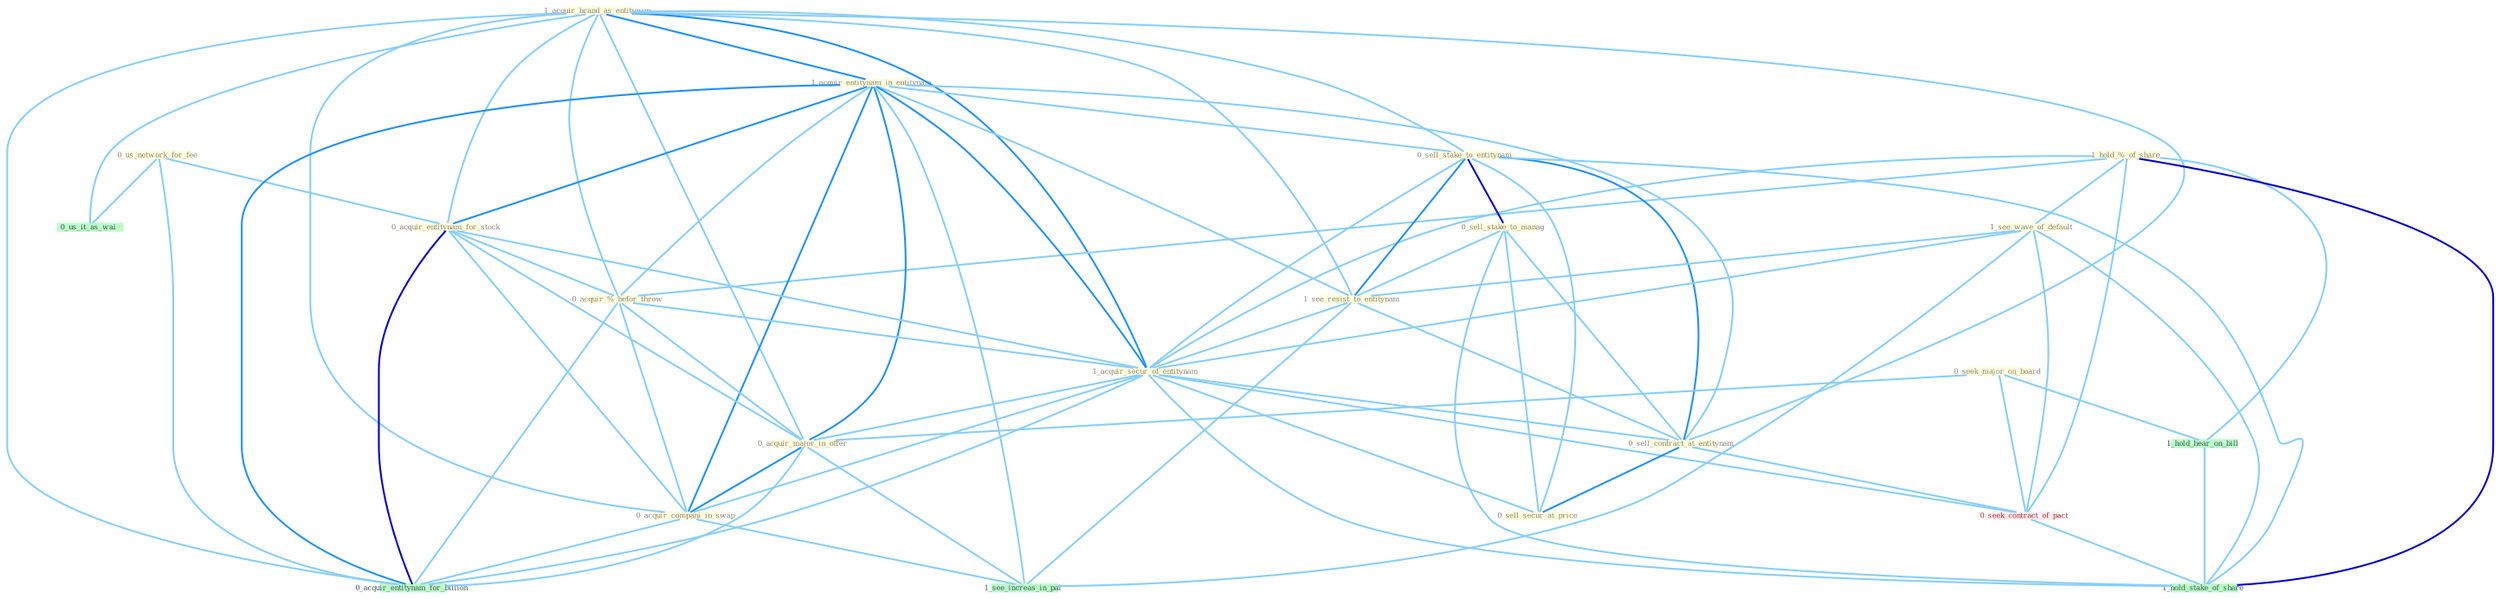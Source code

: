 Graph G{ 
    node
    [shape=polygon,style=filled,width=.5,height=.06,color="#BDFCC9",fixedsize=true,fontsize=4,
    fontcolor="#2f4f4f"];
    {node
    [color="#ffffe0", fontcolor="#8b7d6b"] "1_acquir_brand_as_entitynam " "1_hold_%_of_share " "0_us_network_for_fee " "1_acquir_entitynam_in_entitynam " "0_sell_stake_to_entitynam " "0_sell_stake_to_manag " "0_seek_major_on_board " "0_acquir_entitynam_for_stock " "1_see_wave_of_default " "0_acquir_%_befor_throw " "1_see_resist_to_entitynam " "1_acquir_secur_of_entitynam " "0_acquir_major_in_offer " "0_acquir_compani_in_swap " "0_sell_contract_at_entitynam " "0_sell_secur_at_price "}
{node [color="#fff0f5", fontcolor="#b22222"] "0_seek_contract_of_pact "}
edge [color="#B0E2FF"];

	"1_acquir_brand_as_entitynam " -- "1_acquir_entitynam_in_entitynam " [w="2", color="#1e90ff" , len=0.8];
	"1_acquir_brand_as_entitynam " -- "0_sell_stake_to_entitynam " [w="1", color="#87cefa" ];
	"1_acquir_brand_as_entitynam " -- "0_acquir_entitynam_for_stock " [w="1", color="#87cefa" ];
	"1_acquir_brand_as_entitynam " -- "0_acquir_%_befor_throw " [w="1", color="#87cefa" ];
	"1_acquir_brand_as_entitynam " -- "1_see_resist_to_entitynam " [w="1", color="#87cefa" ];
	"1_acquir_brand_as_entitynam " -- "1_acquir_secur_of_entitynam " [w="2", color="#1e90ff" , len=0.8];
	"1_acquir_brand_as_entitynam " -- "0_acquir_major_in_offer " [w="1", color="#87cefa" ];
	"1_acquir_brand_as_entitynam " -- "0_acquir_compani_in_swap " [w="1", color="#87cefa" ];
	"1_acquir_brand_as_entitynam " -- "0_sell_contract_at_entitynam " [w="1", color="#87cefa" ];
	"1_acquir_brand_as_entitynam " -- "0_us_it_as_wai " [w="1", color="#87cefa" ];
	"1_acquir_brand_as_entitynam " -- "0_acquir_entitynam_for_billion " [w="1", color="#87cefa" ];
	"1_hold_%_of_share " -- "1_see_wave_of_default " [w="1", color="#87cefa" ];
	"1_hold_%_of_share " -- "0_acquir_%_befor_throw " [w="1", color="#87cefa" ];
	"1_hold_%_of_share " -- "1_acquir_secur_of_entitynam " [w="1", color="#87cefa" ];
	"1_hold_%_of_share " -- "0_seek_contract_of_pact " [w="1", color="#87cefa" ];
	"1_hold_%_of_share " -- "1_hold_hear_on_bill " [w="1", color="#87cefa" ];
	"1_hold_%_of_share " -- "1_hold_stake_of_share " [w="3", color="#0000cd" , len=0.6];
	"0_us_network_for_fee " -- "0_acquir_entitynam_for_stock " [w="1", color="#87cefa" ];
	"0_us_network_for_fee " -- "0_us_it_as_wai " [w="1", color="#87cefa" ];
	"0_us_network_for_fee " -- "0_acquir_entitynam_for_billion " [w="1", color="#87cefa" ];
	"1_acquir_entitynam_in_entitynam " -- "0_sell_stake_to_entitynam " [w="1", color="#87cefa" ];
	"1_acquir_entitynam_in_entitynam " -- "0_acquir_entitynam_for_stock " [w="2", color="#1e90ff" , len=0.8];
	"1_acquir_entitynam_in_entitynam " -- "0_acquir_%_befor_throw " [w="1", color="#87cefa" ];
	"1_acquir_entitynam_in_entitynam " -- "1_see_resist_to_entitynam " [w="1", color="#87cefa" ];
	"1_acquir_entitynam_in_entitynam " -- "1_acquir_secur_of_entitynam " [w="2", color="#1e90ff" , len=0.8];
	"1_acquir_entitynam_in_entitynam " -- "0_acquir_major_in_offer " [w="2", color="#1e90ff" , len=0.8];
	"1_acquir_entitynam_in_entitynam " -- "0_acquir_compani_in_swap " [w="2", color="#1e90ff" , len=0.8];
	"1_acquir_entitynam_in_entitynam " -- "0_sell_contract_at_entitynam " [w="1", color="#87cefa" ];
	"1_acquir_entitynam_in_entitynam " -- "0_acquir_entitynam_for_billion " [w="2", color="#1e90ff" , len=0.8];
	"1_acquir_entitynam_in_entitynam " -- "1_see_increas_in_pai " [w="1", color="#87cefa" ];
	"0_sell_stake_to_entitynam " -- "0_sell_stake_to_manag " [w="3", color="#0000cd" , len=0.6];
	"0_sell_stake_to_entitynam " -- "1_see_resist_to_entitynam " [w="2", color="#1e90ff" , len=0.8];
	"0_sell_stake_to_entitynam " -- "1_acquir_secur_of_entitynam " [w="1", color="#87cefa" ];
	"0_sell_stake_to_entitynam " -- "0_sell_contract_at_entitynam " [w="2", color="#1e90ff" , len=0.8];
	"0_sell_stake_to_entitynam " -- "0_sell_secur_at_price " [w="1", color="#87cefa" ];
	"0_sell_stake_to_entitynam " -- "1_hold_stake_of_share " [w="1", color="#87cefa" ];
	"0_sell_stake_to_manag " -- "1_see_resist_to_entitynam " [w="1", color="#87cefa" ];
	"0_sell_stake_to_manag " -- "0_sell_contract_at_entitynam " [w="1", color="#87cefa" ];
	"0_sell_stake_to_manag " -- "0_sell_secur_at_price " [w="1", color="#87cefa" ];
	"0_sell_stake_to_manag " -- "1_hold_stake_of_share " [w="1", color="#87cefa" ];
	"0_seek_major_on_board " -- "0_acquir_major_in_offer " [w="1", color="#87cefa" ];
	"0_seek_major_on_board " -- "0_seek_contract_of_pact " [w="1", color="#87cefa" ];
	"0_seek_major_on_board " -- "1_hold_hear_on_bill " [w="1", color="#87cefa" ];
	"0_acquir_entitynam_for_stock " -- "0_acquir_%_befor_throw " [w="1", color="#87cefa" ];
	"0_acquir_entitynam_for_stock " -- "1_acquir_secur_of_entitynam " [w="1", color="#87cefa" ];
	"0_acquir_entitynam_for_stock " -- "0_acquir_major_in_offer " [w="1", color="#87cefa" ];
	"0_acquir_entitynam_for_stock " -- "0_acquir_compani_in_swap " [w="1", color="#87cefa" ];
	"0_acquir_entitynam_for_stock " -- "0_acquir_entitynam_for_billion " [w="3", color="#0000cd" , len=0.6];
	"1_see_wave_of_default " -- "1_see_resist_to_entitynam " [w="1", color="#87cefa" ];
	"1_see_wave_of_default " -- "1_acquir_secur_of_entitynam " [w="1", color="#87cefa" ];
	"1_see_wave_of_default " -- "0_seek_contract_of_pact " [w="1", color="#87cefa" ];
	"1_see_wave_of_default " -- "1_see_increas_in_pai " [w="1", color="#87cefa" ];
	"1_see_wave_of_default " -- "1_hold_stake_of_share " [w="1", color="#87cefa" ];
	"0_acquir_%_befor_throw " -- "1_acquir_secur_of_entitynam " [w="1", color="#87cefa" ];
	"0_acquir_%_befor_throw " -- "0_acquir_major_in_offer " [w="1", color="#87cefa" ];
	"0_acquir_%_befor_throw " -- "0_acquir_compani_in_swap " [w="1", color="#87cefa" ];
	"0_acquir_%_befor_throw " -- "0_acquir_entitynam_for_billion " [w="1", color="#87cefa" ];
	"1_see_resist_to_entitynam " -- "1_acquir_secur_of_entitynam " [w="1", color="#87cefa" ];
	"1_see_resist_to_entitynam " -- "0_sell_contract_at_entitynam " [w="1", color="#87cefa" ];
	"1_see_resist_to_entitynam " -- "1_see_increas_in_pai " [w="1", color="#87cefa" ];
	"1_acquir_secur_of_entitynam " -- "0_acquir_major_in_offer " [w="1", color="#87cefa" ];
	"1_acquir_secur_of_entitynam " -- "0_acquir_compani_in_swap " [w="1", color="#87cefa" ];
	"1_acquir_secur_of_entitynam " -- "0_sell_contract_at_entitynam " [w="1", color="#87cefa" ];
	"1_acquir_secur_of_entitynam " -- "0_sell_secur_at_price " [w="1", color="#87cefa" ];
	"1_acquir_secur_of_entitynam " -- "0_seek_contract_of_pact " [w="1", color="#87cefa" ];
	"1_acquir_secur_of_entitynam " -- "0_acquir_entitynam_for_billion " [w="1", color="#87cefa" ];
	"1_acquir_secur_of_entitynam " -- "1_hold_stake_of_share " [w="1", color="#87cefa" ];
	"0_acquir_major_in_offer " -- "0_acquir_compani_in_swap " [w="2", color="#1e90ff" , len=0.8];
	"0_acquir_major_in_offer " -- "0_acquir_entitynam_for_billion " [w="1", color="#87cefa" ];
	"0_acquir_major_in_offer " -- "1_see_increas_in_pai " [w="1", color="#87cefa" ];
	"0_acquir_compani_in_swap " -- "0_acquir_entitynam_for_billion " [w="1", color="#87cefa" ];
	"0_acquir_compani_in_swap " -- "1_see_increas_in_pai " [w="1", color="#87cefa" ];
	"0_sell_contract_at_entitynam " -- "0_sell_secur_at_price " [w="2", color="#1e90ff" , len=0.8];
	"0_sell_contract_at_entitynam " -- "0_seek_contract_of_pact " [w="1", color="#87cefa" ];
	"0_seek_contract_of_pact " -- "1_hold_stake_of_share " [w="1", color="#87cefa" ];
	"1_hold_hear_on_bill " -- "1_hold_stake_of_share " [w="1", color="#87cefa" ];
}